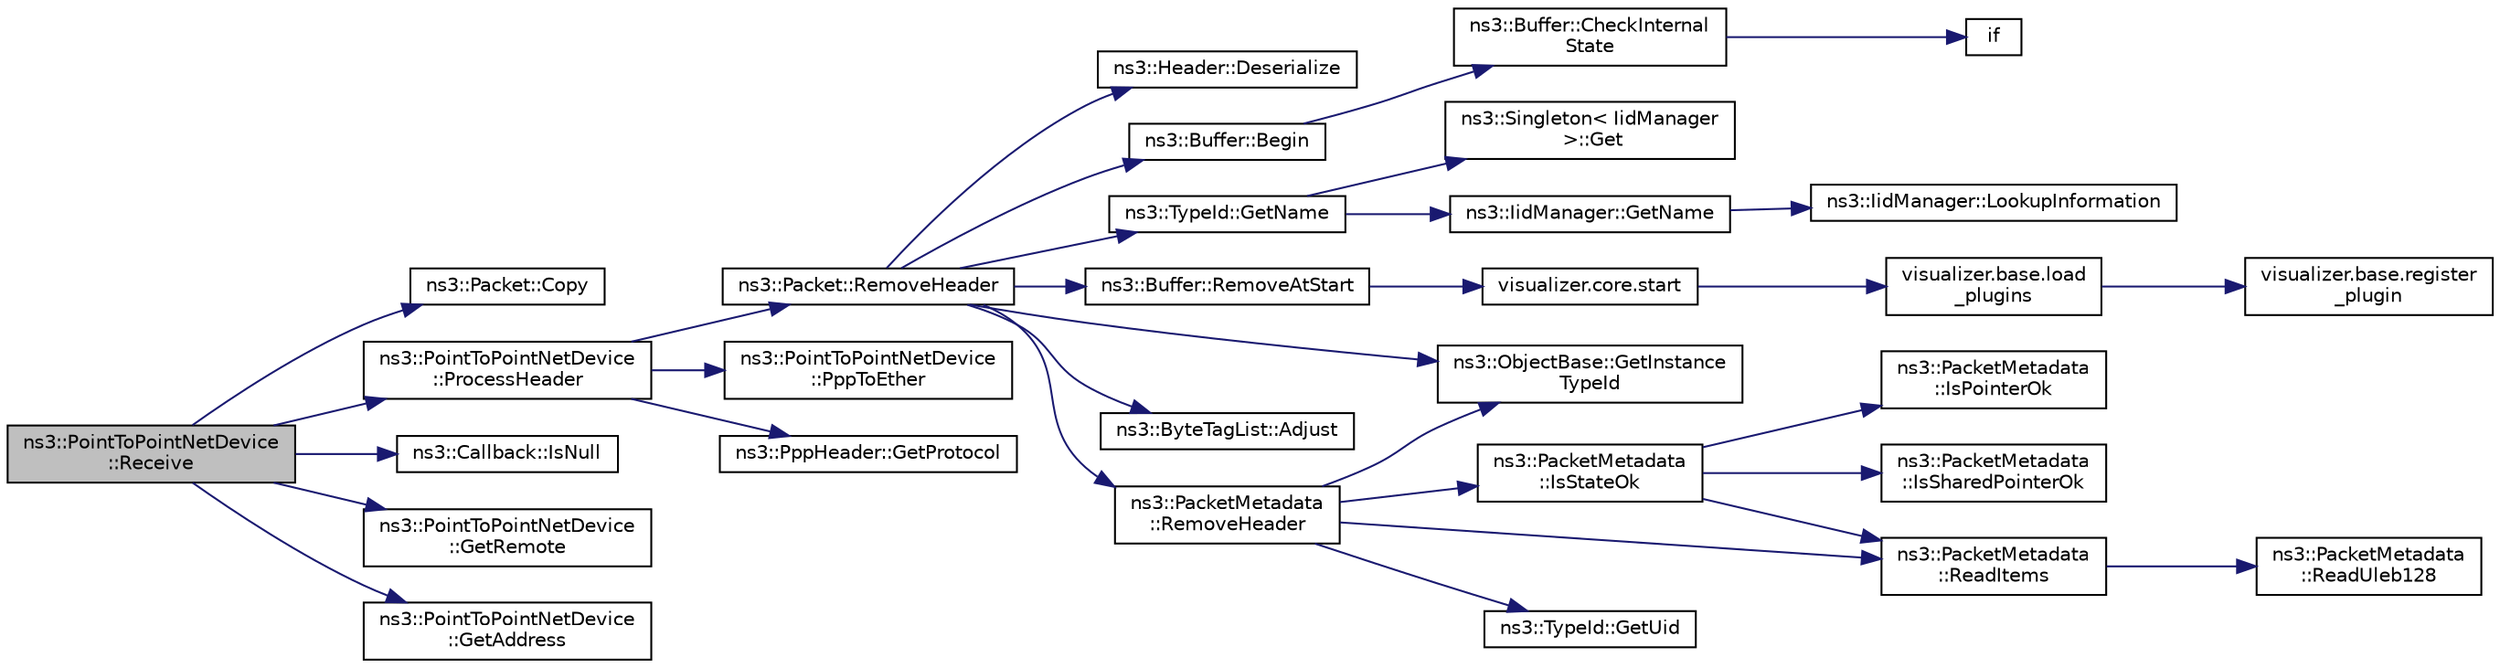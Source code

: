 digraph "ns3::PointToPointNetDevice::Receive"
{
  edge [fontname="Helvetica",fontsize="10",labelfontname="Helvetica",labelfontsize="10"];
  node [fontname="Helvetica",fontsize="10",shape=record];
  rankdir="LR";
  Node1 [label="ns3::PointToPointNetDevice\l::Receive",height=0.2,width=0.4,color="black", fillcolor="grey75", style="filled", fontcolor="black"];
  Node1 -> Node2 [color="midnightblue",fontsize="10",style="solid"];
  Node2 [label="ns3::Packet::Copy",height=0.2,width=0.4,color="black", fillcolor="white", style="filled",URL="$dd/d7a/classns3_1_1Packet.html#a5d5c70802a5f77fc5f0001e0cfc1898b",tooltip="performs a COW copy of the packet. "];
  Node1 -> Node3 [color="midnightblue",fontsize="10",style="solid"];
  Node3 [label="ns3::PointToPointNetDevice\l::ProcessHeader",height=0.2,width=0.4,color="black", fillcolor="white", style="filled",URL="$db/d2f/classns3_1_1PointToPointNetDevice.html#ac2e48ae3ee00fcaff6f9e98984e5d3c6"];
  Node3 -> Node4 [color="midnightblue",fontsize="10",style="solid"];
  Node4 [label="ns3::Packet::RemoveHeader",height=0.2,width=0.4,color="black", fillcolor="white", style="filled",URL="$dd/d7a/classns3_1_1Packet.html#a0961eccf975d75f902d40956c93ba63e",tooltip="Deserialize and remove the header from the internal buffer. "];
  Node4 -> Node5 [color="midnightblue",fontsize="10",style="solid"];
  Node5 [label="ns3::Header::Deserialize",height=0.2,width=0.4,color="black", fillcolor="white", style="filled",URL="$d6/dae/classns3_1_1Header.html#a78be9400bb66b2a8543606f395ef5396"];
  Node4 -> Node6 [color="midnightblue",fontsize="10",style="solid"];
  Node6 [label="ns3::Buffer::Begin",height=0.2,width=0.4,color="black", fillcolor="white", style="filled",URL="$da/d85/classns3_1_1Buffer.html#a893d4bf50df13e730b6cd0fda91b967f"];
  Node6 -> Node7 [color="midnightblue",fontsize="10",style="solid"];
  Node7 [label="ns3::Buffer::CheckInternal\lState",height=0.2,width=0.4,color="black", fillcolor="white", style="filled",URL="$da/d85/classns3_1_1Buffer.html#a6202ce7f1ecc1fc7a14cc13017375d14",tooltip="Checks the internal buffer structures consistency. "];
  Node7 -> Node8 [color="midnightblue",fontsize="10",style="solid"];
  Node8 [label="if",height=0.2,width=0.4,color="black", fillcolor="white", style="filled",URL="$d8/d0e/loss__ITU1238_8m.html#a419d895abe1313c35fa353c93802647e"];
  Node4 -> Node9 [color="midnightblue",fontsize="10",style="solid"];
  Node9 [label="ns3::ObjectBase::GetInstance\lTypeId",height=0.2,width=0.4,color="black", fillcolor="white", style="filled",URL="$d2/dac/classns3_1_1ObjectBase.html#abe5b43a6f5b99a92a4c3122db31f06fb"];
  Node4 -> Node10 [color="midnightblue",fontsize="10",style="solid"];
  Node10 [label="ns3::TypeId::GetName",height=0.2,width=0.4,color="black", fillcolor="white", style="filled",URL="$d6/d11/classns3_1_1TypeId.html#aa3c41c79ae428b3cb396a9c6bb3ef314"];
  Node10 -> Node11 [color="midnightblue",fontsize="10",style="solid"];
  Node11 [label="ns3::Singleton\< IidManager\l \>::Get",height=0.2,width=0.4,color="black", fillcolor="white", style="filled",URL="$d8/d77/classns3_1_1Singleton.html#a80a2cd3c25a27ea72add7a9f7a141ffa"];
  Node10 -> Node12 [color="midnightblue",fontsize="10",style="solid"];
  Node12 [label="ns3::IidManager::GetName",height=0.2,width=0.4,color="black", fillcolor="white", style="filled",URL="$d4/d1c/classns3_1_1IidManager.html#a5d68d0f0f44594dcdec239dbdb5bf53c"];
  Node12 -> Node13 [color="midnightblue",fontsize="10",style="solid"];
  Node13 [label="ns3::IidManager::LookupInformation",height=0.2,width=0.4,color="black", fillcolor="white", style="filled",URL="$d4/d1c/classns3_1_1IidManager.html#a6b1f4ba2815dba27a377e8a8db2384cf"];
  Node4 -> Node14 [color="midnightblue",fontsize="10",style="solid"];
  Node14 [label="ns3::Buffer::RemoveAtStart",height=0.2,width=0.4,color="black", fillcolor="white", style="filled",URL="$da/d85/classns3_1_1Buffer.html#adeecbb3e8f518aec6fee0437578ade4b"];
  Node14 -> Node15 [color="midnightblue",fontsize="10",style="solid"];
  Node15 [label="visualizer.core.start",height=0.2,width=0.4,color="black", fillcolor="white", style="filled",URL="$df/d6c/namespacevisualizer_1_1core.html#a2a35e5d8a34af358b508dac8635754e0"];
  Node15 -> Node16 [color="midnightblue",fontsize="10",style="solid"];
  Node16 [label="visualizer.base.load\l_plugins",height=0.2,width=0.4,color="black", fillcolor="white", style="filled",URL="$d4/d39/namespacevisualizer_1_1base.html#ad171497a5ff1afe0a73bedaebf35448f"];
  Node16 -> Node17 [color="midnightblue",fontsize="10",style="solid"];
  Node17 [label="visualizer.base.register\l_plugin",height=0.2,width=0.4,color="black", fillcolor="white", style="filled",URL="$d4/d39/namespacevisualizer_1_1base.html#a6b0ffcff1e17ec4027496f50177e5b9e"];
  Node4 -> Node18 [color="midnightblue",fontsize="10",style="solid"];
  Node18 [label="ns3::ByteTagList::Adjust",height=0.2,width=0.4,color="black", fillcolor="white", style="filled",URL="$dd/d64/classns3_1_1ByteTagList.html#a1fec06d7e6daaf8039cf2a148e4090f2"];
  Node4 -> Node19 [color="midnightblue",fontsize="10",style="solid"];
  Node19 [label="ns3::PacketMetadata\l::RemoveHeader",height=0.2,width=0.4,color="black", fillcolor="white", style="filled",URL="$d1/db1/classns3_1_1PacketMetadata.html#afa8a589ec783d4998516d7f39f21242d",tooltip="Remove an header. "];
  Node19 -> Node9 [color="midnightblue",fontsize="10",style="solid"];
  Node19 -> Node20 [color="midnightblue",fontsize="10",style="solid"];
  Node20 [label="ns3::TypeId::GetUid",height=0.2,width=0.4,color="black", fillcolor="white", style="filled",URL="$d6/d11/classns3_1_1TypeId.html#acd3e41de6340d06299f4fd63e2ed8da0"];
  Node19 -> Node21 [color="midnightblue",fontsize="10",style="solid"];
  Node21 [label="ns3::PacketMetadata\l::IsStateOk",height=0.2,width=0.4,color="black", fillcolor="white", style="filled",URL="$d1/db1/classns3_1_1PacketMetadata.html#a208d3163e28704438cdd4d30318e489c",tooltip="Check if the metadata state is ok. "];
  Node21 -> Node22 [color="midnightblue",fontsize="10",style="solid"];
  Node22 [label="ns3::PacketMetadata\l::IsPointerOk",height=0.2,width=0.4,color="black", fillcolor="white", style="filled",URL="$d1/db1/classns3_1_1PacketMetadata.html#acf15fba7d020ebd77591619b5ad273c5",tooltip="Check if the position is valid. "];
  Node21 -> Node23 [color="midnightblue",fontsize="10",style="solid"];
  Node23 [label="ns3::PacketMetadata\l::ReadItems",height=0.2,width=0.4,color="black", fillcolor="white", style="filled",URL="$d1/db1/classns3_1_1PacketMetadata.html#a3719ad2c32313a9a1c74462322e8b517",tooltip="Read items. "];
  Node23 -> Node24 [color="midnightblue",fontsize="10",style="solid"];
  Node24 [label="ns3::PacketMetadata\l::ReadUleb128",height=0.2,width=0.4,color="black", fillcolor="white", style="filled",URL="$d1/db1/classns3_1_1PacketMetadata.html#a7ae75db766a843dbee8960ae8cbf23ee",tooltip="Read a ULEB128 (Unsigned Little Endian Base 128) coded number. "];
  Node21 -> Node25 [color="midnightblue",fontsize="10",style="solid"];
  Node25 [label="ns3::PacketMetadata\l::IsSharedPointerOk",height=0.2,width=0.4,color="black", fillcolor="white", style="filled",URL="$d1/db1/classns3_1_1PacketMetadata.html#ae62c5bb3dce611a0f8c5e9ba3ba8e26e",tooltip="Check if the position is valid. "];
  Node19 -> Node23 [color="midnightblue",fontsize="10",style="solid"];
  Node3 -> Node26 [color="midnightblue",fontsize="10",style="solid"];
  Node26 [label="ns3::PointToPointNetDevice\l::PppToEther",height=0.2,width=0.4,color="black", fillcolor="white", style="filled",URL="$db/d2f/classns3_1_1PointToPointNetDevice.html#a9863e8e616347267156c0de2cdace3cd",tooltip="PPP to Ethernet protocol number mapping. "];
  Node3 -> Node27 [color="midnightblue",fontsize="10",style="solid"];
  Node27 [label="ns3::PppHeader::GetProtocol",height=0.2,width=0.4,color="black", fillcolor="white", style="filled",URL="$d1/db2/classns3_1_1PppHeader.html#aa5cfc64ff43c2b6b4a5cc671e9340059",tooltip="Get the protocol type carried by this PPP packet. "];
  Node1 -> Node28 [color="midnightblue",fontsize="10",style="solid"];
  Node28 [label="ns3::Callback::IsNull",height=0.2,width=0.4,color="black", fillcolor="white", style="filled",URL="$d1/d48/classns3_1_1Callback.html#aa8e27826badbf37f84763f36f70d9b54"];
  Node1 -> Node29 [color="midnightblue",fontsize="10",style="solid"];
  Node29 [label="ns3::PointToPointNetDevice\l::GetRemote",height=0.2,width=0.4,color="black", fillcolor="white", style="filled",URL="$db/d2f/classns3_1_1PointToPointNetDevice.html#acc5de3fd15ad3a0f24a05c7bc466d9a1"];
  Node1 -> Node30 [color="midnightblue",fontsize="10",style="solid"];
  Node30 [label="ns3::PointToPointNetDevice\l::GetAddress",height=0.2,width=0.4,color="black", fillcolor="white", style="filled",URL="$db/d2f/classns3_1_1PointToPointNetDevice.html#ab14066cb7407011613577af80d55a46f"];
}

